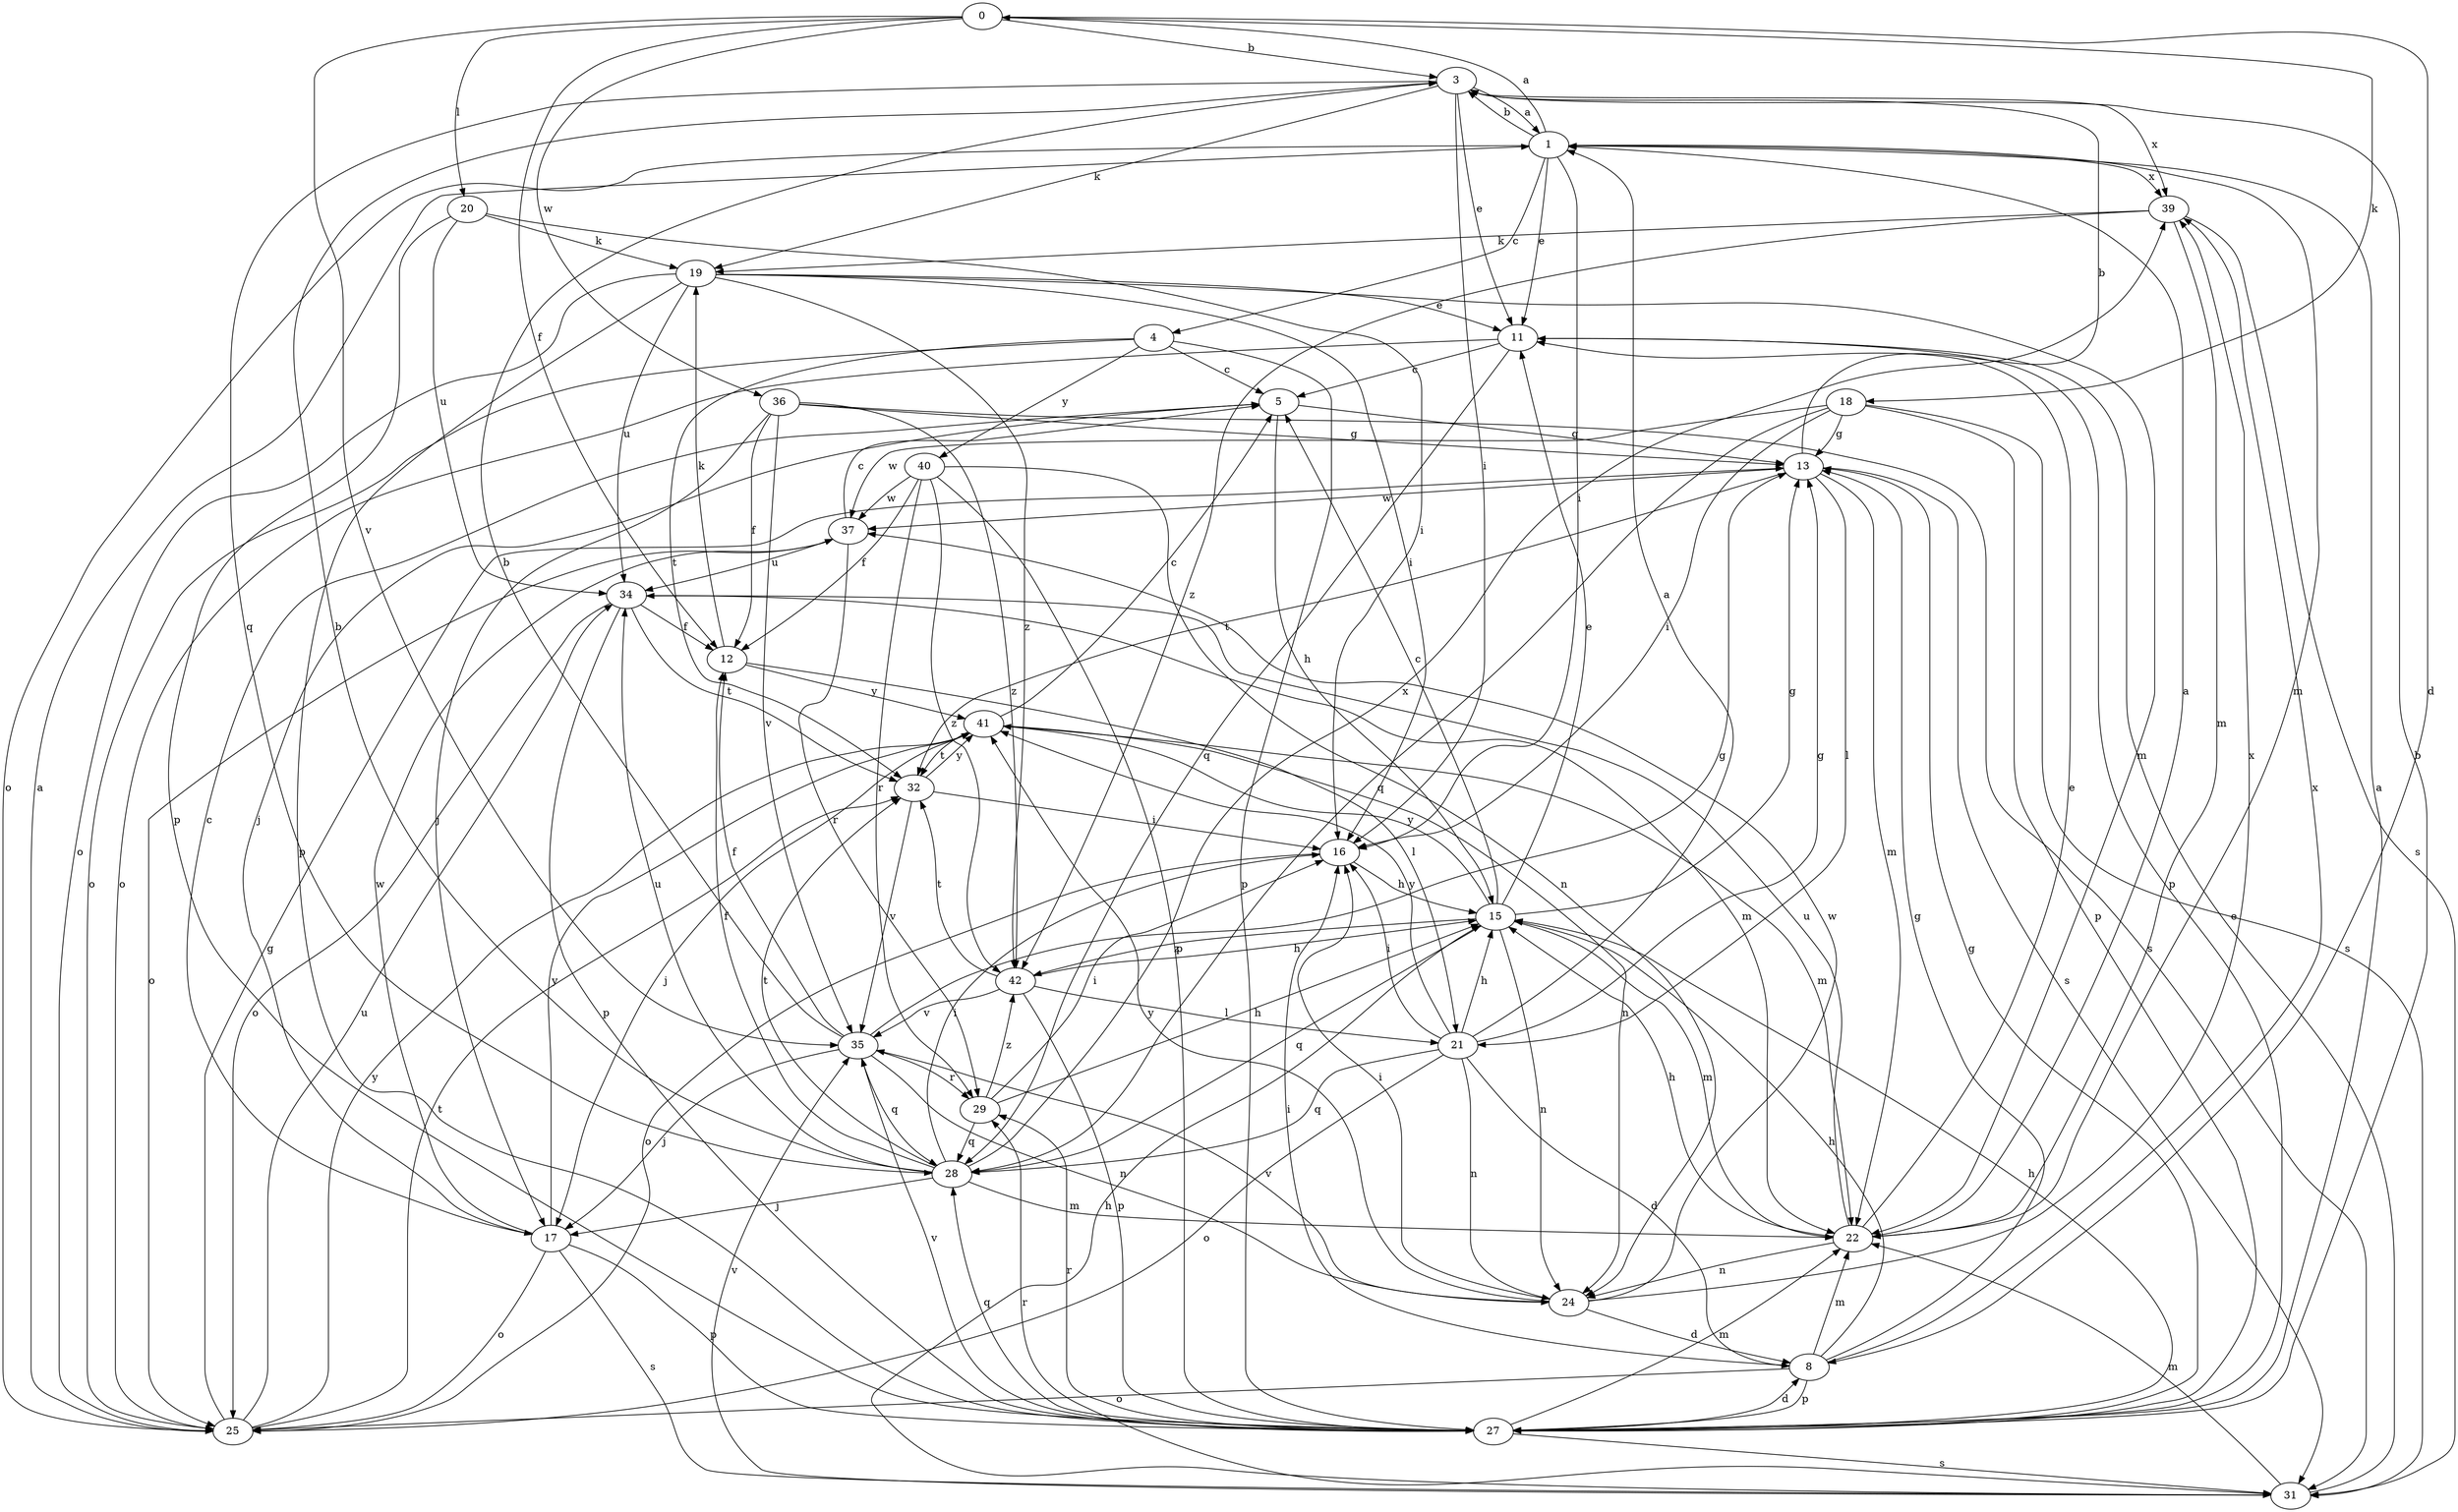 strict digraph  {
0;
1;
3;
4;
5;
8;
11;
12;
13;
15;
16;
17;
18;
19;
20;
21;
22;
24;
25;
27;
28;
29;
31;
32;
34;
35;
36;
37;
39;
40;
41;
42;
0 -> 3  [label=b];
0 -> 8  [label=d];
0 -> 12  [label=f];
0 -> 18  [label=k];
0 -> 20  [label=l];
0 -> 35  [label=v];
0 -> 36  [label=w];
1 -> 0  [label=a];
1 -> 3  [label=b];
1 -> 4  [label=c];
1 -> 11  [label=e];
1 -> 16  [label=i];
1 -> 22  [label=m];
1 -> 25  [label=o];
1 -> 39  [label=x];
3 -> 1  [label=a];
3 -> 11  [label=e];
3 -> 16  [label=i];
3 -> 19  [label=k];
3 -> 28  [label=q];
3 -> 39  [label=x];
4 -> 5  [label=c];
4 -> 25  [label=o];
4 -> 27  [label=p];
4 -> 32  [label=t];
4 -> 40  [label=y];
5 -> 13  [label=g];
5 -> 15  [label=h];
5 -> 17  [label=j];
8 -> 13  [label=g];
8 -> 15  [label=h];
8 -> 16  [label=i];
8 -> 22  [label=m];
8 -> 25  [label=o];
8 -> 27  [label=p];
8 -> 39  [label=x];
11 -> 5  [label=c];
11 -> 25  [label=o];
11 -> 27  [label=p];
11 -> 28  [label=q];
12 -> 19  [label=k];
12 -> 21  [label=l];
12 -> 41  [label=y];
13 -> 3  [label=b];
13 -> 21  [label=l];
13 -> 22  [label=m];
13 -> 31  [label=s];
13 -> 32  [label=t];
13 -> 37  [label=w];
15 -> 5  [label=c];
15 -> 11  [label=e];
15 -> 13  [label=g];
15 -> 22  [label=m];
15 -> 24  [label=n];
15 -> 28  [label=q];
15 -> 41  [label=y];
15 -> 42  [label=z];
16 -> 15  [label=h];
16 -> 25  [label=o];
17 -> 5  [label=c];
17 -> 25  [label=o];
17 -> 27  [label=p];
17 -> 31  [label=s];
17 -> 37  [label=w];
17 -> 41  [label=y];
18 -> 13  [label=g];
18 -> 16  [label=i];
18 -> 27  [label=p];
18 -> 28  [label=q];
18 -> 31  [label=s];
18 -> 37  [label=w];
19 -> 11  [label=e];
19 -> 16  [label=i];
19 -> 22  [label=m];
19 -> 25  [label=o];
19 -> 27  [label=p];
19 -> 34  [label=u];
19 -> 42  [label=z];
20 -> 16  [label=i];
20 -> 19  [label=k];
20 -> 27  [label=p];
20 -> 34  [label=u];
21 -> 1  [label=a];
21 -> 8  [label=d];
21 -> 13  [label=g];
21 -> 15  [label=h];
21 -> 16  [label=i];
21 -> 24  [label=n];
21 -> 25  [label=o];
21 -> 28  [label=q];
21 -> 41  [label=y];
22 -> 1  [label=a];
22 -> 11  [label=e];
22 -> 15  [label=h];
22 -> 24  [label=n];
22 -> 34  [label=u];
24 -> 8  [label=d];
24 -> 16  [label=i];
24 -> 35  [label=v];
24 -> 37  [label=w];
24 -> 39  [label=x];
24 -> 41  [label=y];
25 -> 1  [label=a];
25 -> 13  [label=g];
25 -> 32  [label=t];
25 -> 34  [label=u];
25 -> 41  [label=y];
27 -> 1  [label=a];
27 -> 3  [label=b];
27 -> 8  [label=d];
27 -> 13  [label=g];
27 -> 15  [label=h];
27 -> 22  [label=m];
27 -> 28  [label=q];
27 -> 29  [label=r];
27 -> 31  [label=s];
27 -> 35  [label=v];
28 -> 3  [label=b];
28 -> 12  [label=f];
28 -> 16  [label=i];
28 -> 17  [label=j];
28 -> 22  [label=m];
28 -> 32  [label=t];
28 -> 34  [label=u];
28 -> 39  [label=x];
29 -> 15  [label=h];
29 -> 16  [label=i];
29 -> 28  [label=q];
29 -> 42  [label=z];
31 -> 11  [label=e];
31 -> 15  [label=h];
31 -> 22  [label=m];
31 -> 29  [label=r];
31 -> 35  [label=v];
32 -> 16  [label=i];
32 -> 35  [label=v];
32 -> 41  [label=y];
34 -> 12  [label=f];
34 -> 22  [label=m];
34 -> 25  [label=o];
34 -> 27  [label=p];
34 -> 32  [label=t];
35 -> 3  [label=b];
35 -> 12  [label=f];
35 -> 13  [label=g];
35 -> 17  [label=j];
35 -> 24  [label=n];
35 -> 28  [label=q];
35 -> 29  [label=r];
36 -> 12  [label=f];
36 -> 13  [label=g];
36 -> 17  [label=j];
36 -> 31  [label=s];
36 -> 35  [label=v];
36 -> 42  [label=z];
37 -> 5  [label=c];
37 -> 25  [label=o];
37 -> 29  [label=r];
37 -> 34  [label=u];
39 -> 19  [label=k];
39 -> 22  [label=m];
39 -> 31  [label=s];
39 -> 42  [label=z];
40 -> 12  [label=f];
40 -> 24  [label=n];
40 -> 27  [label=p];
40 -> 29  [label=r];
40 -> 37  [label=w];
40 -> 42  [label=z];
41 -> 5  [label=c];
41 -> 17  [label=j];
41 -> 22  [label=m];
41 -> 24  [label=n];
41 -> 32  [label=t];
42 -> 15  [label=h];
42 -> 21  [label=l];
42 -> 27  [label=p];
42 -> 32  [label=t];
42 -> 35  [label=v];
}
